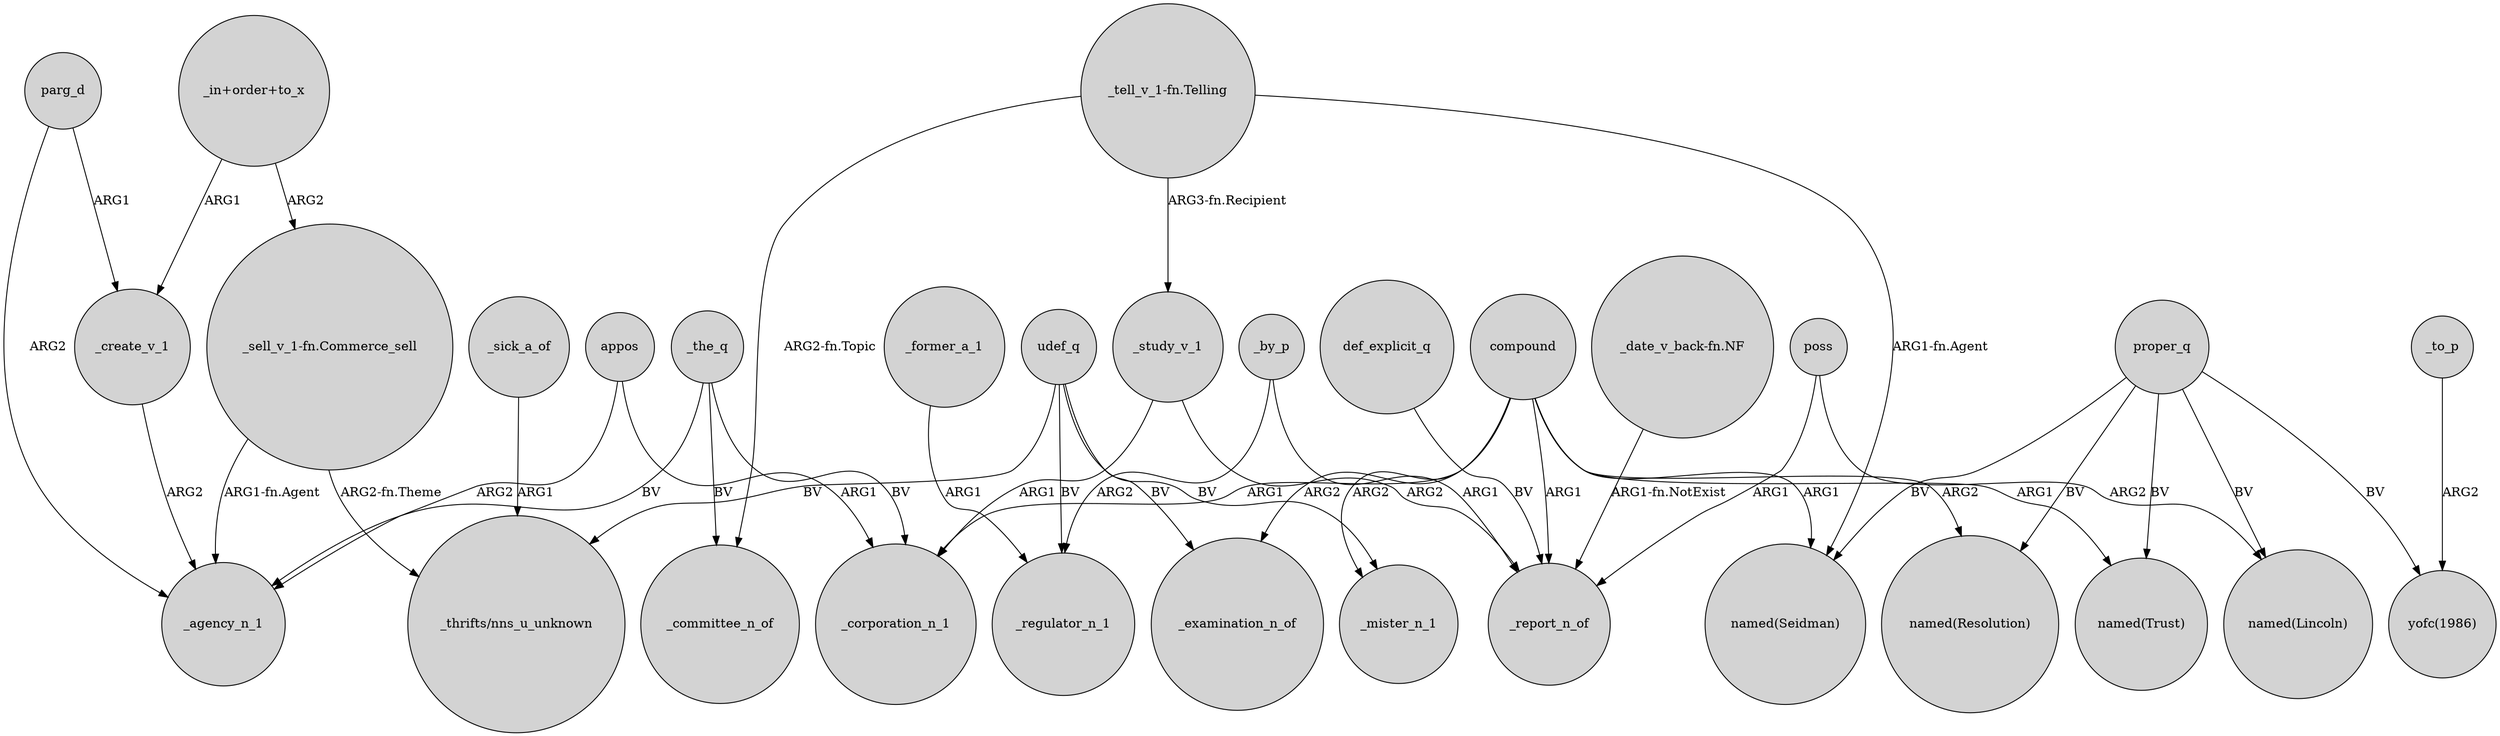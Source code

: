 digraph {
	node [shape=circle style=filled]
	_the_q -> _agency_n_1 [label=BV]
	compound -> _report_n_of [label=ARG1]
	"_date_v_back-fn.NF" -> _report_n_of [label="ARG1-fn.NotExist"]
	"_tell_v_1-fn.Telling" -> _study_v_1 [label="ARG3-fn.Recipient"]
	poss -> _report_n_of [label=ARG1]
	_the_q -> _corporation_n_1 [label=BV]
	udef_q -> "_thrifts/nns_u_unknown" [label=BV]
	parg_d -> _create_v_1 [label=ARG1]
	compound -> _mister_n_1 [label=ARG2]
	compound -> _examination_n_of [label=ARG2]
	compound -> "named(Trust)" [label=ARG1]
	udef_q -> _mister_n_1 [label=BV]
	"_sell_v_1-fn.Commerce_sell" -> "_thrifts/nns_u_unknown" [label="ARG2-fn.Theme"]
	_the_q -> _committee_n_of [label=BV]
	appos -> _corporation_n_1 [label=ARG1]
	_sick_a_of -> "_thrifts/nns_u_unknown" [label=ARG1]
	poss -> "named(Lincoln)" [label=ARG2]
	"_tell_v_1-fn.Telling" -> _committee_n_of [label="ARG2-fn.Topic"]
	parg_d -> _agency_n_1 [label=ARG2]
	_create_v_1 -> _agency_n_1 [label=ARG2]
	proper_q -> "named(Lincoln)" [label=BV]
	appos -> _agency_n_1 [label=ARG2]
	proper_q -> "named(Seidman)" [label=BV]
	_study_v_1 -> _report_n_of [label=ARG2]
	"_in+order+to_x" -> _create_v_1 [label=ARG1]
	proper_q -> "named(Trust)" [label=BV]
	compound -> _corporation_n_1 [label=ARG1]
	_study_v_1 -> _corporation_n_1 [label=ARG1]
	_by_p -> _report_n_of [label=ARG1]
	proper_q -> "named(Resolution)" [label=BV]
	_former_a_1 -> _regulator_n_1 [label=ARG1]
	proper_q -> "yofc(1986)" [label=BV]
	"_sell_v_1-fn.Commerce_sell" -> _agency_n_1 [label="ARG1-fn.Agent"]
	_by_p -> _regulator_n_1 [label=ARG2]
	"_tell_v_1-fn.Telling" -> "named(Seidman)" [label="ARG1-fn.Agent"]
	"_in+order+to_x" -> "_sell_v_1-fn.Commerce_sell" [label=ARG2]
	udef_q -> _regulator_n_1 [label=BV]
	udef_q -> _examination_n_of [label=BV]
	compound -> "named(Seidman)" [label=ARG1]
	def_explicit_q -> _report_n_of [label=BV]
	_to_p -> "yofc(1986)" [label=ARG2]
	compound -> "named(Resolution)" [label=ARG2]
}
